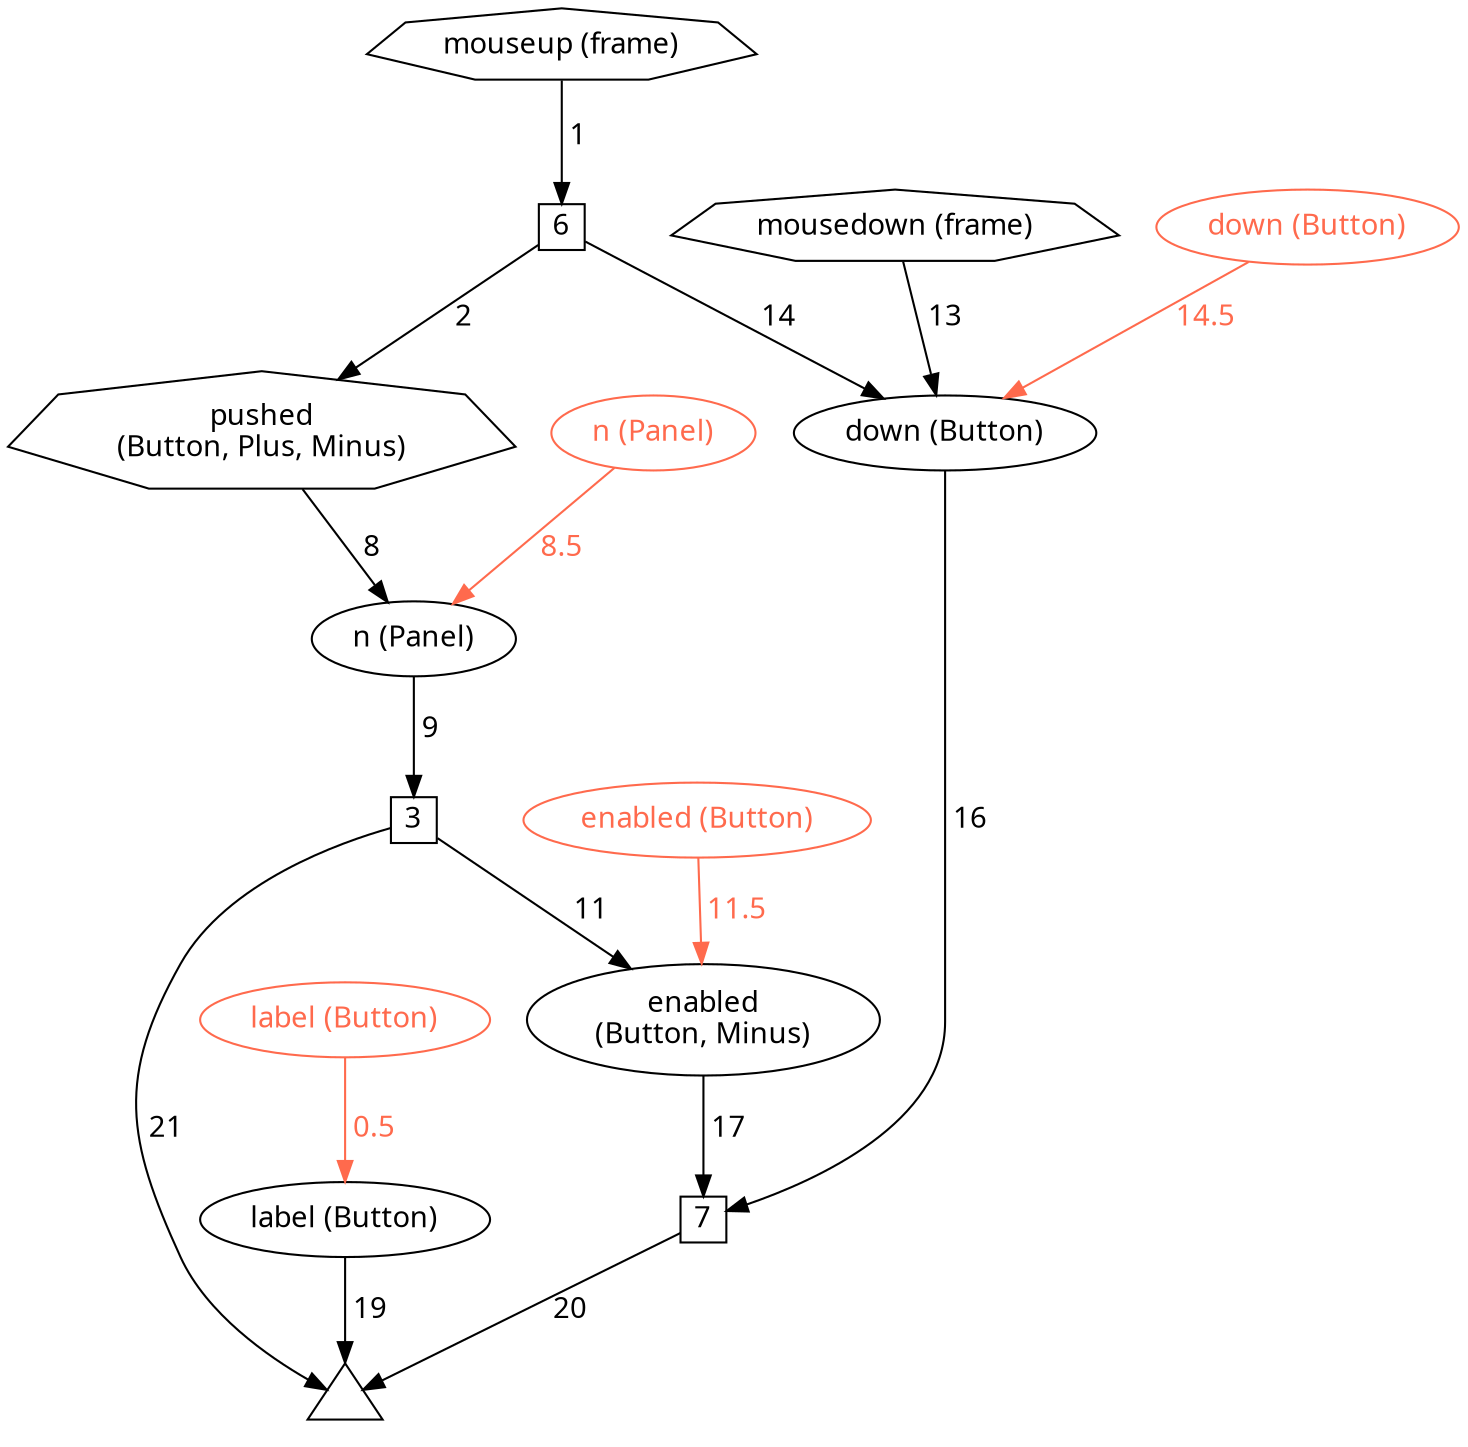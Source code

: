 digraph bender {
  node [fontname="Avenir Next"];
  edge [fontname="Avenir Next"];

  t [label="", shape=triangle, fixedsize=true, width=0.5];
  n [label="n (Panel)"];
  w3 [label="3", shape=square, fixedsize=true, width=0.3];
  enabled [label="enabled\n(Button, Minus)"]
  label [label="label (Button)"];
  mousedown [label="mousedown (frame)", shape=septagon];
  down [label="down (Button)"];
  mouseup [label="mouseup (frame)", shape=septagon];
  w6 [label="6", shape=square, fixedsize=true, width=0.3];
  pushed [label="pushed\n(Button, Plus, Minus)", shape=septagon];
  w7 [label="7", shape=square, fixedsize=true, width=0.3];

  init_label [label="label (Button)", color="#ff6a4d", fontcolor="#ff6a4d"];
  init_enabled [label="enabled (Button)", color="#ff6a4d", fontcolor="#ff6a4d"];
  init_n [label="n (Panel)", color="#ff6a4d", fontcolor="#ff6a4d"];
  init_down [label="down (Button)", color="#ff6a4d", fontcolor="#ff6a4d"];

  init_label -> label [label=" 0.5", color="#ff6a4d", fontcolor="#ff6a4d"];
  mouseup -> w6 [label=" 1"];
  w6 -> pushed [label=" 2"];
  pushed -> n [label=" 8"];
  init_n -> n [label=" 8.5", color="#ff6a4d", fontcolor="#ff6a4d"];
  n -> w3 [label=" 9"];
  init_enabled -> enabled [label=" 11.5", color="#ff6a4d", fontcolor="#ff6a4d"];
  w3 -> enabled [label=" 11"];
  mousedown -> down [label=" 13"];
  w6 -> down [label=" 14"];
  init_down -> down [label=" 14.5", color="#ff6a4d", fontcolor="#ff6a4d"];
  down -> w7 [label=" 16"];
  enabled -> w7 [label=" 17"];
  label -> t [label=" 19"];
  w7 -> t [label=" 20"];
  w3 -> t [label=" 21"];

}
